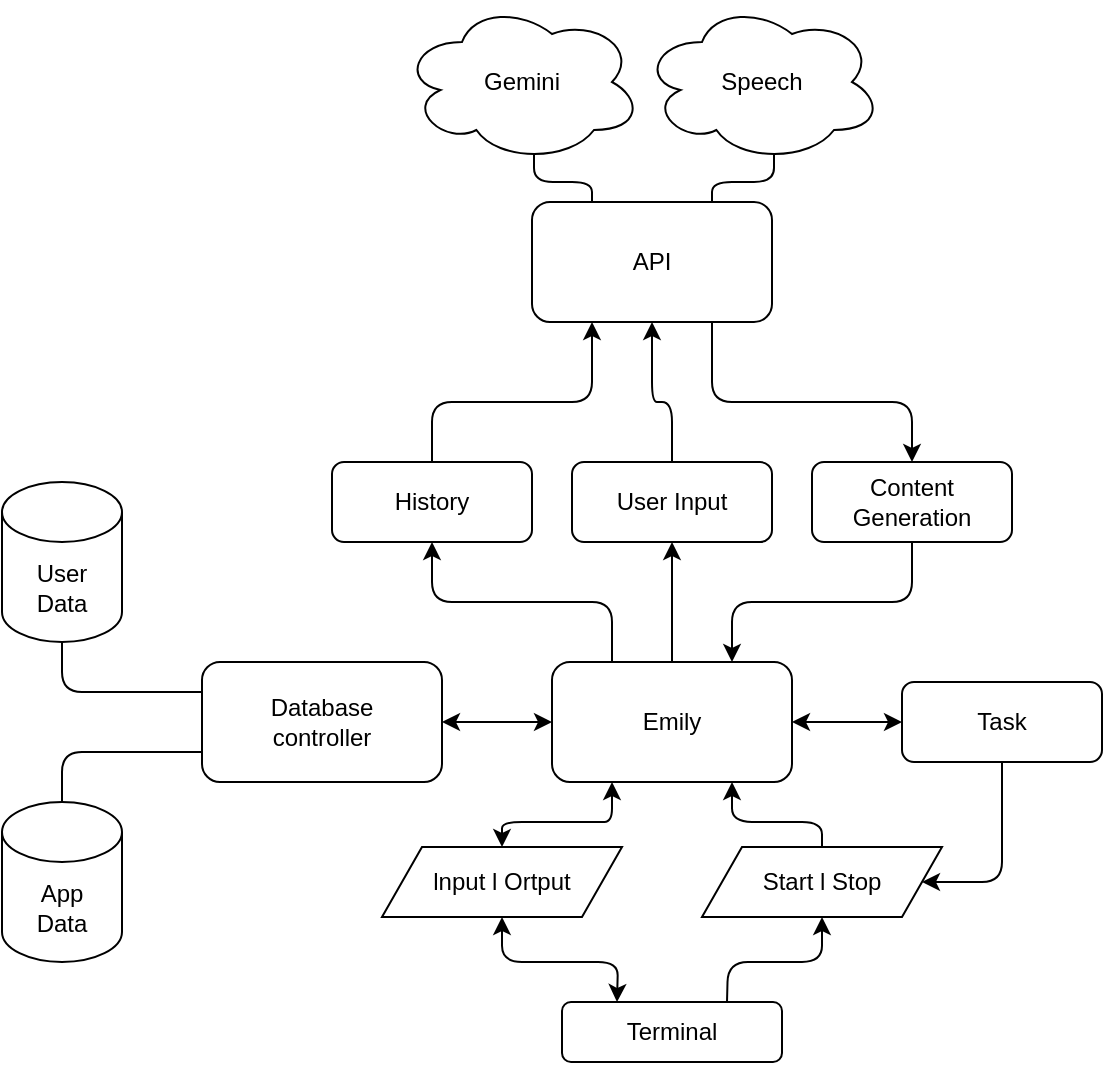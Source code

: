 <mxfile>
    <diagram id="eUuQpS1W-8IGT0RhuwBR" name="Page-1">
        <mxGraphModel dx="1080" dy="490" grid="1" gridSize="10" guides="1" tooltips="1" connect="1" arrows="1" fold="1" page="1" pageScale="1" pageWidth="850" pageHeight="1100" math="0" shadow="0">
            <root>
                <mxCell id="0"/>
                <mxCell id="1" parent="0"/>
                <mxCell id="6" value="User&lt;br&gt;Data" style="shape=cylinder3;whiteSpace=wrap;html=1;boundedLbl=1;backgroundOutline=1;size=15;" vertex="1" parent="1">
                    <mxGeometry x="150" y="320" width="60" height="80" as="geometry"/>
                </mxCell>
                <mxCell id="7" value="App&lt;br&gt;Data" style="shape=cylinder3;whiteSpace=wrap;html=1;boundedLbl=1;backgroundOutline=1;size=15;" vertex="1" parent="1">
                    <mxGeometry x="150" y="480" width="60" height="80" as="geometry"/>
                </mxCell>
                <mxCell id="8" value="Database &lt;br&gt;controller" style="rounded=1;whiteSpace=wrap;html=1;" vertex="1" parent="1">
                    <mxGeometry x="250" y="410" width="120" height="60" as="geometry"/>
                </mxCell>
                <mxCell id="11" value="" style="endArrow=none;html=1;entryX=0;entryY=0.75;entryDx=0;entryDy=0;exitX=0.5;exitY=0;exitDx=0;exitDy=0;exitPerimeter=0;" edge="1" parent="1" source="7" target="8">
                    <mxGeometry width="50" height="50" relative="1" as="geometry">
                        <mxPoint x="490" y="460" as="sourcePoint"/>
                        <mxPoint x="540" y="410" as="targetPoint"/>
                        <Array as="points">
                            <mxPoint x="180" y="455"/>
                        </Array>
                    </mxGeometry>
                </mxCell>
                <mxCell id="13" value="" style="endArrow=none;html=1;exitX=0;exitY=0.25;exitDx=0;exitDy=0;entryX=0.5;entryY=1;entryDx=0;entryDy=0;entryPerimeter=0;" edge="1" parent="1" source="8" target="6">
                    <mxGeometry width="50" height="50" relative="1" as="geometry">
                        <mxPoint x="490" y="460" as="sourcePoint"/>
                        <mxPoint x="540" y="410" as="targetPoint"/>
                        <Array as="points">
                            <mxPoint x="180" y="425"/>
                        </Array>
                    </mxGeometry>
                </mxCell>
                <mxCell id="14" value="Gemini" style="ellipse;shape=cloud;whiteSpace=wrap;html=1;" vertex="1" parent="1">
                    <mxGeometry x="350" y="80" width="120" height="80" as="geometry"/>
                </mxCell>
                <mxCell id="15" value="API" style="rounded=1;whiteSpace=wrap;html=1;" vertex="1" parent="1">
                    <mxGeometry x="415" y="180" width="120" height="60" as="geometry"/>
                </mxCell>
                <mxCell id="16" value="" style="endArrow=none;html=1;exitX=0.25;exitY=0;exitDx=0;exitDy=0;entryX=0.55;entryY=0.95;entryDx=0;entryDy=0;entryPerimeter=0;" edge="1" parent="1" source="15" target="14">
                    <mxGeometry width="50" height="50" relative="1" as="geometry">
                        <mxPoint x="740" y="340" as="sourcePoint"/>
                        <mxPoint x="790" y="290" as="targetPoint"/>
                        <Array as="points">
                            <mxPoint x="445" y="170"/>
                            <mxPoint x="416" y="170"/>
                        </Array>
                    </mxGeometry>
                </mxCell>
                <mxCell id="17" value="Speech" style="ellipse;shape=cloud;whiteSpace=wrap;html=1;" vertex="1" parent="1">
                    <mxGeometry x="470" y="80" width="120" height="80" as="geometry"/>
                </mxCell>
                <mxCell id="19" value="" style="endArrow=none;html=1;exitX=0.75;exitY=0;exitDx=0;exitDy=0;entryX=0.55;entryY=0.95;entryDx=0;entryDy=0;entryPerimeter=0;" edge="1" parent="1" source="15" target="17">
                    <mxGeometry width="50" height="50" relative="1" as="geometry">
                        <mxPoint x="530" y="210" as="sourcePoint"/>
                        <mxPoint x="580" y="160" as="targetPoint"/>
                        <Array as="points">
                            <mxPoint x="505" y="170"/>
                            <mxPoint x="536" y="170"/>
                        </Array>
                    </mxGeometry>
                </mxCell>
                <mxCell id="20" value="Emily" style="rounded=1;whiteSpace=wrap;html=1;" vertex="1" parent="1">
                    <mxGeometry x="425" y="410" width="120" height="60" as="geometry"/>
                </mxCell>
                <mxCell id="21" value="" style="endArrow=classic;startArrow=classic;html=1;exitX=1;exitY=0.5;exitDx=0;exitDy=0;entryX=0;entryY=0.5;entryDx=0;entryDy=0;" edge="1" parent="1" source="8" target="20">
                    <mxGeometry width="50" height="50" relative="1" as="geometry">
                        <mxPoint x="440" y="360" as="sourcePoint"/>
                        <mxPoint x="490" y="310" as="targetPoint"/>
                    </mxGeometry>
                </mxCell>
                <mxCell id="25" value="lnput l Ortput" style="shape=parallelogram;perimeter=parallelogramPerimeter;whiteSpace=wrap;html=1;fixedSize=1;" vertex="1" parent="1">
                    <mxGeometry x="340" y="502.5" width="120" height="35" as="geometry"/>
                </mxCell>
                <mxCell id="26" value="" style="endArrow=classic;startArrow=classic;html=1;exitX=0.5;exitY=0;exitDx=0;exitDy=0;entryX=0.25;entryY=1;entryDx=0;entryDy=0;" edge="1" parent="1" source="25" target="20">
                    <mxGeometry width="50" height="50" relative="1" as="geometry">
                        <mxPoint x="490" y="500" as="sourcePoint"/>
                        <mxPoint x="485" y="470" as="targetPoint"/>
                        <Array as="points">
                            <mxPoint x="400" y="490"/>
                            <mxPoint x="440" y="490"/>
                            <mxPoint x="455" y="490"/>
                        </Array>
                    </mxGeometry>
                </mxCell>
                <mxCell id="28" value="Terminal" style="rounded=1;whiteSpace=wrap;html=1;" vertex="1" parent="1">
                    <mxGeometry x="430" y="580" width="110" height="30" as="geometry"/>
                </mxCell>
                <mxCell id="29" value="" style="endArrow=classic;startArrow=classic;html=1;entryX=0.5;entryY=1;entryDx=0;entryDy=0;exitX=0.25;exitY=0;exitDx=0;exitDy=0;" edge="1" parent="1" source="28" target="25">
                    <mxGeometry width="50" height="50" relative="1" as="geometry">
                        <mxPoint x="485" y="580" as="sourcePoint"/>
                        <mxPoint x="500" y="450" as="targetPoint"/>
                        <Array as="points">
                            <mxPoint x="458" y="560"/>
                            <mxPoint x="400" y="560"/>
                        </Array>
                    </mxGeometry>
                </mxCell>
                <mxCell id="30" value="History" style="rounded=1;whiteSpace=wrap;html=1;" vertex="1" parent="1">
                    <mxGeometry x="315" y="310" width="100" height="40" as="geometry"/>
                </mxCell>
                <mxCell id="31" value="User Input" style="rounded=1;whiteSpace=wrap;html=1;" vertex="1" parent="1">
                    <mxGeometry x="435" y="310" width="100" height="40" as="geometry"/>
                </mxCell>
                <mxCell id="32" value="Content Generation" style="rounded=1;whiteSpace=wrap;html=1;" vertex="1" parent="1">
                    <mxGeometry x="555" y="310" width="100" height="40" as="geometry"/>
                </mxCell>
                <mxCell id="33" value="" style="endArrow=classic;html=1;exitX=0.25;exitY=0;exitDx=0;exitDy=0;entryX=0.5;entryY=1;entryDx=0;entryDy=0;" edge="1" parent="1" source="20" target="30">
                    <mxGeometry width="50" height="50" relative="1" as="geometry">
                        <mxPoint x="420" y="340" as="sourcePoint"/>
                        <mxPoint x="470" y="290" as="targetPoint"/>
                        <Array as="points">
                            <mxPoint x="455" y="380"/>
                            <mxPoint x="365" y="380"/>
                        </Array>
                    </mxGeometry>
                </mxCell>
                <mxCell id="36" value="" style="endArrow=classic;html=1;exitX=0.5;exitY=0;exitDx=0;exitDy=0;entryX=0.5;entryY=1;entryDx=0;entryDy=0;" edge="1" parent="1" source="20" target="31">
                    <mxGeometry width="50" height="50" relative="1" as="geometry">
                        <mxPoint x="500" y="390" as="sourcePoint"/>
                        <mxPoint x="550" y="340" as="targetPoint"/>
                    </mxGeometry>
                </mxCell>
                <mxCell id="37" value="" style="endArrow=classic;html=1;exitX=0.5;exitY=1;exitDx=0;exitDy=0;entryX=0.75;entryY=0;entryDx=0;entryDy=0;" edge="1" parent="1" source="32" target="20">
                    <mxGeometry width="50" height="50" relative="1" as="geometry">
                        <mxPoint x="500" y="390" as="sourcePoint"/>
                        <mxPoint x="550" y="340" as="targetPoint"/>
                        <Array as="points">
                            <mxPoint x="605" y="380"/>
                            <mxPoint x="515" y="380"/>
                        </Array>
                    </mxGeometry>
                </mxCell>
                <mxCell id="38" value="" style="endArrow=classic;html=1;exitX=0.5;exitY=0;exitDx=0;exitDy=0;entryX=0.25;entryY=1;entryDx=0;entryDy=0;" edge="1" parent="1" source="30" target="15">
                    <mxGeometry width="50" height="50" relative="1" as="geometry">
                        <mxPoint x="520" y="320" as="sourcePoint"/>
                        <mxPoint x="570" y="270" as="targetPoint"/>
                        <Array as="points">
                            <mxPoint x="365" y="280"/>
                            <mxPoint x="445" y="280"/>
                        </Array>
                    </mxGeometry>
                </mxCell>
                <mxCell id="39" value="" style="endArrow=classic;html=1;exitX=0.5;exitY=0;exitDx=0;exitDy=0;entryX=0.5;entryY=1;entryDx=0;entryDy=0;" edge="1" parent="1" source="31" target="15">
                    <mxGeometry width="50" height="50" relative="1" as="geometry">
                        <mxPoint x="520" y="320" as="sourcePoint"/>
                        <mxPoint x="570" y="270" as="targetPoint"/>
                        <Array as="points">
                            <mxPoint x="485" y="280"/>
                            <mxPoint x="475" y="280"/>
                        </Array>
                    </mxGeometry>
                </mxCell>
                <mxCell id="40" value="" style="endArrow=classic;html=1;exitX=0.75;exitY=1;exitDx=0;exitDy=0;entryX=0.5;entryY=0;entryDx=0;entryDy=0;" edge="1" parent="1" source="15" target="32">
                    <mxGeometry width="50" height="50" relative="1" as="geometry">
                        <mxPoint x="520" y="320" as="sourcePoint"/>
                        <mxPoint x="570" y="270" as="targetPoint"/>
                        <Array as="points">
                            <mxPoint x="505" y="280"/>
                            <mxPoint x="605" y="280"/>
                        </Array>
                    </mxGeometry>
                </mxCell>
                <mxCell id="41" value="Start l Stop" style="shape=parallelogram;perimeter=parallelogramPerimeter;whiteSpace=wrap;html=1;fixedSize=1;" vertex="1" parent="1">
                    <mxGeometry x="500" y="502.5" width="120" height="35" as="geometry"/>
                </mxCell>
                <mxCell id="42" value="" style="endArrow=classic;html=1;exitX=0.75;exitY=0;exitDx=0;exitDy=0;entryX=0.5;entryY=1;entryDx=0;entryDy=0;" edge="1" parent="1" source="28" target="41">
                    <mxGeometry width="50" height="50" relative="1" as="geometry">
                        <mxPoint x="650" y="470" as="sourcePoint"/>
                        <mxPoint x="700" y="420" as="targetPoint"/>
                        <Array as="points">
                            <mxPoint x="513" y="560"/>
                            <mxPoint x="560" y="560"/>
                        </Array>
                    </mxGeometry>
                </mxCell>
                <mxCell id="43" value="" style="endArrow=classic;html=1;exitX=0.5;exitY=0;exitDx=0;exitDy=0;entryX=0.75;entryY=1;entryDx=0;entryDy=0;" edge="1" parent="1" source="41" target="20">
                    <mxGeometry width="50" height="50" relative="1" as="geometry">
                        <mxPoint x="580" y="530" as="sourcePoint"/>
                        <mxPoint x="630" y="480" as="targetPoint"/>
                        <Array as="points">
                            <mxPoint x="560" y="490"/>
                            <mxPoint x="515" y="490"/>
                        </Array>
                    </mxGeometry>
                </mxCell>
                <mxCell id="44" value="Task" style="rounded=1;whiteSpace=wrap;html=1;" vertex="1" parent="1">
                    <mxGeometry x="600" y="420" width="100" height="40" as="geometry"/>
                </mxCell>
                <mxCell id="45" value="" style="endArrow=classic;startArrow=classic;html=1;exitX=1;exitY=0.5;exitDx=0;exitDy=0;" edge="1" parent="1" source="20" target="44">
                    <mxGeometry width="50" height="50" relative="1" as="geometry">
                        <mxPoint x="690" y="470" as="sourcePoint"/>
                        <mxPoint x="740" y="420" as="targetPoint"/>
                    </mxGeometry>
                </mxCell>
                <mxCell id="47" value="" style="endArrow=classic;html=1;exitX=0.5;exitY=1;exitDx=0;exitDy=0;entryX=1;entryY=0.5;entryDx=0;entryDy=0;" edge="1" parent="1" source="44" target="41">
                    <mxGeometry width="50" height="50" relative="1" as="geometry">
                        <mxPoint x="400" y="510" as="sourcePoint"/>
                        <mxPoint x="450" y="460" as="targetPoint"/>
                        <Array as="points">
                            <mxPoint x="650" y="520"/>
                        </Array>
                    </mxGeometry>
                </mxCell>
            </root>
        </mxGraphModel>
    </diagram>
</mxfile>